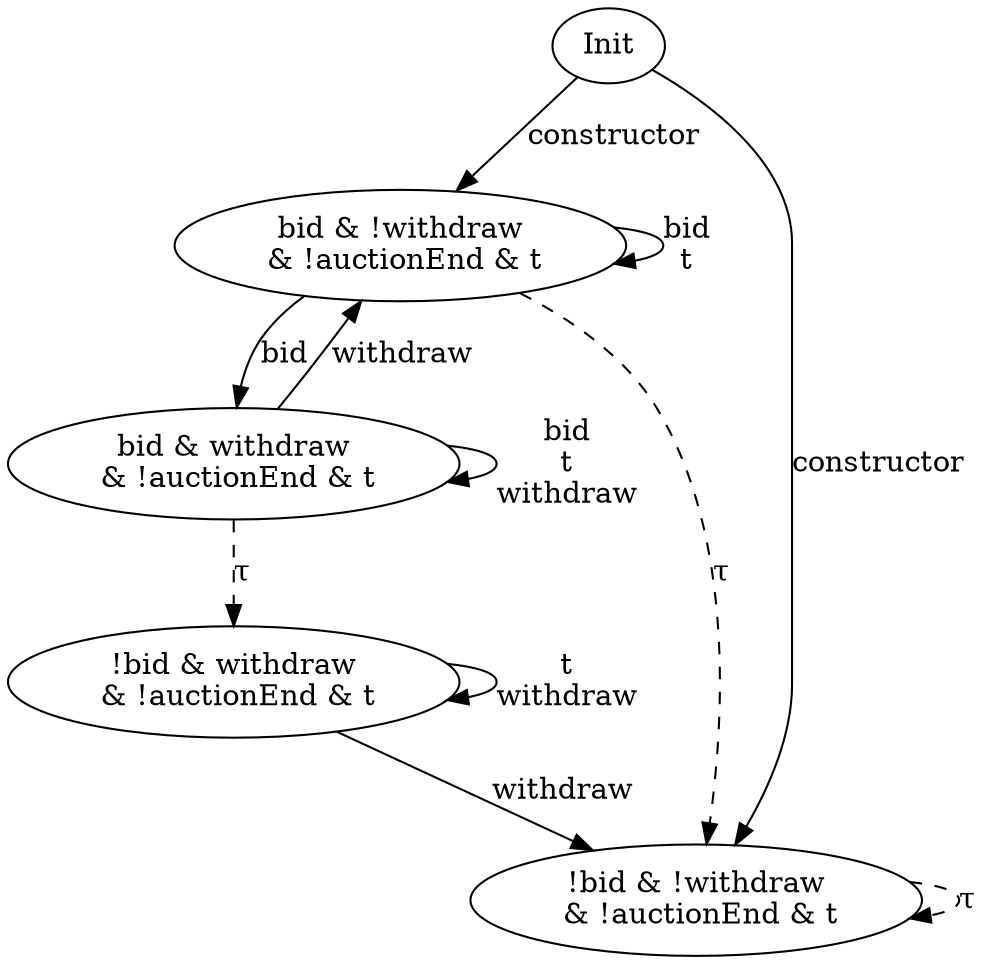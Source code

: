 digraph {
S00 [label="Init"]
S04 [label="bid & withdraw\n & !auctionEnd & t\n"]
S07 [label="!bid & withdraw\n & !auctionEnd & t\n"]
S09 [label="bid & !withdraw\n & !auctionEnd & t\n"]
S12 [label="!bid & !withdraw\n & !auctionEnd & t\n"]

S04->S04 [label="bid\nt\nwithdraw", style="", color="black"]
S09->S04 [label="bid", style="", color="black"]
S12->S12 [label="τ", style="dashed", color="black"]
S04->S07 [label="τ", style="dashed", color="black"]
S00->S12 [label="constructor", style="", color="black"]
S04->S09 [label="withdraw", style="", color="black"]
S00->S09 [label="constructor", style="", color="black"]
S07->S07 [label="t\nwithdraw", style="", color="black"]
S09->S12 [label="τ", style="dashed", color="black"]
S09->S09 [label="bid\nt", style="", color="black"]
S07->S12 [label="withdraw", style="", color="black"]
}